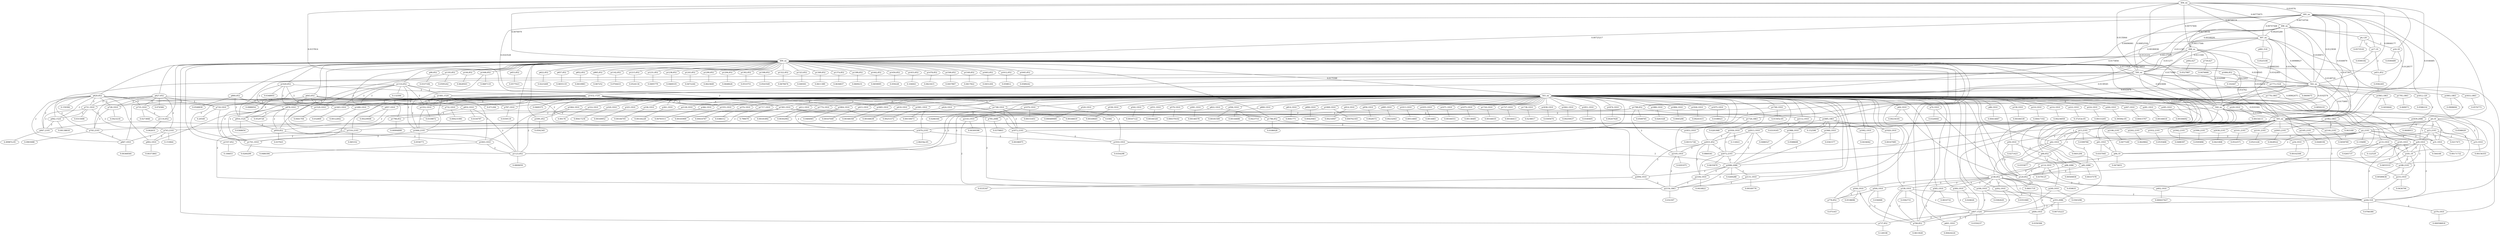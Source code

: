 graph {
	"p0,19" -- "c0"
	"c0" [ label="0.0598029"];
	"p0,19"[ pos="1.60395,9.97361!"];
	"p0,19" -- "p2,2193" [label="2"]
	"p0,19" -- "p13,2193" [label="2"]
	"p0,19" -- "p23,2193" [label="2"]
	"p0,19" -- "p29,1910" [label="2"]
	"p0,19" -- "p31,1910" [label="2"]
	"p0,19" -- "p33,1910" [label="2"]
	"p0,19" -- "p42,1910" [label="2"]
	"p2,2193" -- "c1"
	"c1" [ label="0.135699"];
	"p2,2193"[ pos="1.14058,9.76792!"];
	"p2,2193" -- "p29,1910" [label="2"]
	"p2,2193" -- "p31,1910" [label="2"]
	"p2,2193" -- "p33,1910" [label="2"]
	"p2,2193" -- "p34,1910" [label="2"]
	"p2,2193" -- "p42,1910" [label="2"]
	"p2,2193" -- "p61,1910" [label="2"]
	"p2,2193" -- "p94,19" [label="2"]
	"p4,120" -- "c2"
	"c2" [ label="0.0573518"];
	"p4,120"[ pos="5.42854,9.94523!"];
	"p4,120" -- "p16,18" [label="2"]
	"p4,120" -- "p17,19" [label="2"]
	"p13,2193" -- "c7"
	"c7" [ label="0.0399766"];
	"p13,2193"[ pos="1.72754,9.78716!"];
	"p13,2193" -- "p31,1910" [label="2"]
	"p13,2193" -- "p42,1910" [label="2"]
	"p13,2193" -- "p59,1910" [label="2"]
	"p13,2193" -- "p66,852" [label="2"]
	"p13,2193" -- "p82,2086" [label="2"]
	"p16,18" -- "c8"
	"c8" [ label="0.0590489"];
	"p16,18"[ pos="6.19376,9.03952!"];
	"p16,18" -- "p451,852" [label="2"]
	"p17,19" -- "c9"
	"c9" [ label="0.0590182"];
	"p17,19"[ pos="4.6485,9.0515!"];
	"p17,19" -- "p451,852" [label="2"]
	"p23,2193" -- "c11"
	"c11" [ label="0.0217471"];
	"p23,2193"[ pos="1.52631,9.88405!"];
	"p23,2193" -- "p29,1910" [label="2"]
	"p23,2193" -- "p31,1910" [label="2"]
	"p23,2193" -- "p33,1910" [label="2"]
	"p23,2193" -- "p42,1910" [label="2"]
	"p29,1910" -- "c12"
	"c12" [ label="0.564166"];
	"p29,1910"[ pos="0.718179,9.2462!"];
	"p29,1910" -- "p94,19" [label="2"]
	"p29,1910" -- "p120,852" [label="2"]
	"p29,1910" -- "p146,852" [label="2"]
	"p29,1910" -- "p181,19" [label="2"]
	"p29,1910" -- "p188,2193" [label="2"]
	"p29,1910" -- "p244,518" [label="2"]
	"p31,1910" -- "c13"
	"c13" [ label="0.00171732"];
	"p31,1910"[ pos="1.56742,9.83597!"];
	"p33,1910" -- "c14"
	"c14" [ label="0.00156355"];
	"p33,1910"[ pos="1.45781,9.81335!"];
	"p34,1910" -- "c15"
	"c15" [ label="0.00102506"];
	"p34,1910"[ pos="1.34381,9.79186!"];
	"p42,1910" -- "c16"
	"c16" [ label="0.0401294"];
	"p42,1910"[ pos="1.51097,9.67534!"];
	"p42,1910" -- "p120,852" [label="2"]
	"p42,1910" -- "p146,852" [label="2"]
	"p59,1910" -- "c17"
	"c17" [ label="0.0271423"];
	"p59,1910"[ pos="1.61513,9.59276!"];
	"p59,1910" -- "p66,852" [label="2"]
	"p59,1910" -- "p120,852" [label="2"]
	"p61,1910" -- "c18"
	"c18" [ label="0.0357045"];
	"p61,1910"[ pos="0.909263,9.56397!"];
	"p61,1910" -- "p94,19" [label="2"]
	"p64,1910" -- "c19"
	"c19" [ label="0.00234181"];
	"p64,1910"[ pos="1.53563,9.60973!"];
	"p64,1910" -- "p120,852" [label="2"]
	"p66,852" -- "c20"
	"c20" [ label="0.0355877"];
	"p66,852"[ pos="1.97313,9.61707!"];
	"p66,852" -- "p82,2086" [label="2"]
	"p66,852" -- "p98,2086" [label="2"]
	"p70,1910" -- "c26"
	"c26" [ label="0.0320044"];
	"p70,1910"[ pos="1.30435,9.60831!"];
	"p70,1910" -- "p120,852" [label="2"]
	"p82,2086" -- "c28"
	"c28" [ label="0.00337578"];
	"p82,2086"[ pos="1.74827,9.5362!"];
	"p82,2086" -- "p120,852" [label="2"]
	"p86,1910" -- "c29"
	"c29" [ label="0.00414667"];
	"p86,1910"[ pos="1.11802,9.55882!"];
	"p90,852" -- "c30"
	"c30" [ label="0.0337184"];
	"p90,852"[ pos="2.14779,9.54977!"];
	"p94,19" -- "c36"
	"c36" [ label="0.0474651"];
	"p94,19"[ pos="0.747313,9.48486!"];
	"p94,19" -- "p114,1910" [label="2"]
	"p98,2086" -- "c37"
	"c37" [ label="0.00500836"];
	"p98,2086"[ pos="1.94556,9.54751!"];
	"p98,2086" -- "p120,852" [label="2"]
	"p114,1910" -- "c38"
	"c38" [ label="0.0378125"];
	"p114,1910"[ pos="0.654161,8.98651!"];
	"p114,1910" -- "p120,852" [label="2"]
	"p114,1910" -- "p146,852" [label="2"]
	"p114,1910" -- "p244,518" [label="2"]
	"p120,852" -- "c39"
	"c39" [ label="0.059835"];
	"p120,852"[ pos="2.47085,9.45135!"];
	"p120,852" -- "p184,1910" [label="2"]
	"p133,1910" -- "c44"
	"c44" [ label="0.0265737"];
	"p133,1910"[ pos="0.492725,9.39004!"];
	"p133,1910" -- "p181,19" [label="2"]
	"p133,1910" -- "p188,2193" [label="2"]
	"p144,852" -- "c45"
	"c45" [ label="0.0628503"];
	"p144,852"[ pos="3.67786,8.81247!"];
	"p145,1910" -- "c50"
	"c50" [ label="0.122529"];
	"p145,1910"[ pos="0.272328,9.23506!"];
	"p145,1910" -- "p181,19" [label="2"]
	"p145,1910" -- "p188,2193" [label="2"]
	"p145,1910" -- "p244,518" [label="2"]
	"p146,852" -- "c51"
	"c51" [ label="0.0601719"];
	"p146,852"[ pos="1.29675,7.91498!"];
	"p146,852" -- "p184,1910" [label="2"]
	"p146,852" -- "p202,1910" [label="2"]
	"p146,852" -- "p249,1910" [label="2"]
	"p146,852" -- "p309,1910" [label="2"]
	"p146,852" -- "p338,1910" [label="2"]
	"p146,852" -- "p355,2086" [label="2"]
	"p146,852" -- "p400,1910" [label="2"]
	"p146,852" -- "p402,1910" [label="2"]
	"p146,852" -- "p504,1910" [label="2"]
	"p146,852" -- "p544,1910" [label="2"]
	"p146,852" -- "p585,1910" [label="2"]
	"p158,1910" -- "c56"
	"c56" [ label="0.00184539"];
	"p158,1910"[ pos="1.11005,9.35829!"];
	"p181,19" -- "c57"
	"c57" [ label="0.0655533"];
	"p181,19"[ pos="0.577281,9.30242!"];
	"p181,19" -- "p188,2193" [label="2"]
	"p181,19" -- "p233,1910" [label="2"]
	"p184,1910" -- "c58"
	"c58" [ label="0.0382629"];
	"p184,1910"[ pos="0.649983,8.78874!"];
	"p184,1910" -- "p244,518" [label="2"]
	"p184,1910" -- "p407,1524" [label="2"]
	"p188,2193" -- "c59"
	"c59" [ label="0.00589636"];
	"p188,2193"[ pos="0.53222,9.24836!"];
	"p188,2193" -- "p233,1910" [label="2"]
	"p202,1910" -- "c60"
	"c60" [ label="0.0351069"];
	"p202,1910"[ pos="0.696671,8.64734!"];
	"p202,1910" -- "p407,1524" [label="2"]
	"p210,1910" -- "c61"
	"c61" [ label="0.00417102"];
	"p210,1910"[ pos="1.07212,9.13037!"];
	"p214,1910" -- "c62"
	"c62" [ label="0.00234059"];
	"p214,1910"[ pos="0.877974,9.1233!"];
	"p222,1910" -- "c63"
	"c63" [ label="9.37253e-05"];
	"p222,1910"[ pos="0.456449,9.07482!"];
	"p224,1910" -- "c64"
	"c64" [ label="0.00153205"];
	"p224,1910"[ pos="0.653549,9.08371!"];
	"p229,1910" -- "c65"
	"c65" [ label="0.00154111"];
	"p229,1910"[ pos="0.235664,9.04034!"];
	"p229,1910" -- "p244,518" [label="2"]
	"p233,1910" -- "c66"
	"c66" [ label="0.0436794"];
	"p233,1910"[ pos="0.222721,8.92245!"];
	"p233,1910" -- "p244,518" [label="2"]
	"p244,518" -- "c72"
	"c72" [ label="0.0766384"];
	"p244,518"[ pos="0.0453388,8.64159!"];
	"p244,518" -- "p379,1910" [label="2"]
	"p244,518" -- "p407,1524" [label="2"]
	"p249,1910" -- "c73"
	"c73" [ label="0.0363296"];
	"p249,1910"[ pos="0.730289,8.49086!"];
	"p249,1910" -- "p407,1524" [label="2"]
	"p264,1910" -- "c74"
	"c74" [ label="6.39594e-05"];
	"p264,1910"[ pos="0.840622,8.89575!"];
	"p267,1910" -- "c75"
	"c75" [ label="0.00415767"];
	"p267,1910"[ pos="0.645132,8.88251!"];
	"p281,1910" -- "c76"
	"c76" [ label="0.00146618"];
	"p281,1910"[ pos="0.424492,8.84307!"];
	"p285,1910" -- "c77"
	"c77" [ label="0.00184692"];
	"p285,1910"[ pos="0.227195,8.83176!"];
	"p309,1910" -- "c78"
	"c78" [ label="0.024626"];
	"p309,1910"[ pos="0.733792,8.30277!"];
	"p309,1910" -- "p407,1524" [label="2"]
	"p314,1910" -- "c79"
	"c79" [ label="0.00176"];
	"p314,1910"[ pos="1.0225,8.71364!"];
	"p320,1910" -- "c80"
	"c80" [ label="0.00417234"];
	"p320,1910"[ pos="0.825445,8.68343!"];
	"p325,1910" -- "c81"
	"c81" [ label="0.00169952"];
	"p325,1910"[ pos="0.429917,8.65636!"];
	"p336,1910" -- "c82"
	"c82" [ label="0.00166705"];
	"p336,1910"[ pos="0.197301,8.60294!"];
	"p338,1910" -- "c83"
	"c83" [ label="0.0362731"];
	"p338,1910"[ pos="0.784857,8.16545!"];
	"p338,1910" -- "p355,2086" [label="2"]
	"p338,1910" -- "p407,1524" [label="2"]
	"p338,1910" -- "p706,852" [label="2"]
	"p338,1910" -- "p737,852" [label="2"]
	"p355,2086" -- "c84"
	"c84" [ label="0.00735223"];
	"p355,2086"[ pos="1.21368,8.51912!"];
	"p355,2086" -- "p400,1910" [label="2"]
	"p361,1910" -- "c85"
	"c85" [ label="0.00144228"];
	"p361,1910"[ pos="1.01389,8.49547!"];
	"p366,1910" -- "c86"
	"c86" [ label="0.00765511"];
	"p366,1910"[ pos="0.59981,8.4584!"];
	"p374,1910" -- "c87"
	"c87" [ label="0.00416767"];
	"p374,1910"[ pos="0.387063,8.42336!"];
	"p379,1910" -- "c88"
	"c88" [ label="0.000596818"];
	"p379,1910"[ pos="0.18634,8.40837!"];
	"p400,1910" -- "c89"
	"c89" [ label="0.0350306"];
	"p400,1910"[ pos="0.860764,8.05111!"];
	"p400,1910" -- "p706,852" [label="2"]
	"p402,1910" -- "c90"
	"c90" [ label="0.000437427"];
	"p402,1910"[ pos="1.2104,8.31286!"];
	"p407,1524" -- "c91"
	"c91" [ label="0.0350237"];
	"p407,1524"[ pos="0.131593,7.97262!"];
	"p407,1524" -- "p601,1910" [label="2"]
	"p407,1524" -- "p706,852" [label="2"]
	"p407,1524" -- "p737,852" [label="2"]
	"p412,1910" -- "c92"
	"c92" [ label="0.00181892"];
	"p412,1910"[ pos="0.988922,8.27425!"];
	"p415,1910" -- "c93"
	"c93" [ label="0.00167049"];
	"p415,1910"[ pos="0.776236,8.2538!"];
	"p418,1910" -- "c94"
	"c94" [ label="0.00166639"];
	"p418,1910"[ pos="0.580934,8.24095!"];
	"p424,1910" -- "c95"
	"c95" [ label="0.00150673"];
	"p424,1910"[ pos="0.378157,8.22285!"];
	"p451,852" -- "c96"
	"c96" [ label="0.0582265"];
	"p451,852"[ pos="6.6493,8.14359!"];
	"p453,852" -- "c101"
	"c101" [ label="0.0577023"];
	"p453,852"[ pos="9.67552,6.40073!"];
	"p492,627" -- "c106"
	"c106" [ label="0.0527887"];
	"p492,627"[ pos="2.39819,8.12168!"];
	"p504,1910" -- "c111"
	"c111" [ label="0.036068"];
	"p504,1910"[ pos="0.900966,7.90303!"];
	"p504,1910" -- "p706,852" [label="2"]
	"p504,1910" -- "p776,852" [label="2"]
	"p520,1910" -- "c112"
	"c112" [ label="0.000489085"];
	"p520,1910"[ pos="0.977876,8.07773!"];
	"p538,1910" -- "c113"
	"c113" [ label="0.00169645"];
	"p538,1910"[ pos="0.753872,8.04047!"];
	"p542,1910" -- "c114"
	"c114" [ label="0.00167122"];
	"p542,1910"[ pos="0.556023,8.02859!"];
	"p544,1910" -- "c115"
	"c115" [ label="0.0538696"];
	"p544,1910"[ pos="1.05464,7.86996!"];
	"p544,1910" -- "p706,852" [label="2"]
	"p544,1910" -- "p776,852" [label="2"]
	"p551,1910" -- "c117"
	"c117" [ label="0.00166326"];
	"p551,1910"[ pos="0.339794,7.99208!"];
	"p579,1910" -- "c118"
	"c118" [ label="0.000379102"];
	"p579,1910"[ pos="0.94447,7.85162!"];
	"p581,1910" -- "c119"
	"c119" [ label="0.00146578"];
	"p581,1910"[ pos="0.748335,7.84245!"];
	"p585,1910" -- "c120"
	"c120" [ label="0.0610732"];
	"p585,1910"[ pos="1.15622,7.78195!"];
	"p585,1910" -- "p706,852" [label="2"]
	"p594,1910" -- "c121"
	"c121" [ label="0.00181509"];
	"p594,1910"[ pos="0.52202,7.80543!"];
	"p601,1910" -- "c122"
	"c122" [ label="0.00424224"];
	"p601,1910"[ pos="0.332943,7.79129!"];
	"p620,852" -- "c125"
	"c125" [ label="0.159394"];
	"p620,852"[ pos="6.07382,7.16645!"];
	"p620,852" -- "p718,1910" [label="2"]
	"p620,852" -- "p728,1910" [label="2"]
	"p620,852" -- "p731,1910" [label="2"]
	"p620,852" -- "p735,1910" [label="2"]
	"p620,852" -- "p745,2193" [label="2"]
	"p620,852" -- "p785,2086" [label="2"]
	"p620,852" -- "p847,1910" [label="2"]
	"p620,852" -- "p902,1910" [label="2"]
	"p620,852" -- "p942,1524" [label="2"]
	"p620,852" -- "p947,2193" [label="2"]
	"p622,852" -- "c130"
	"c130" [ label="0.0223269"];
	"p622,852"[ pos="6.08879,7.7283!"];
	"p627,852" -- "c133"
	"c133" [ label="0.074584"];
	"p627,852"[ pos="6.94964,7.70838!"];
	"p627,852" -- "p718,1910" [label="2"]
	"p627,852" -- "p728,1910" [label="2"]
	"p627,852" -- "p731,1910" [label="2"]
	"p627,852" -- "p732,1910" [label="2"]
	"p627,852" -- "p735,1910" [label="2"]
	"p627,852" -- "p743,2193" [label="2"]
	"p627,852" -- "p745,2193" [label="2"]
	"p643,852" -- "c138"
	"c138" [ label="0.0988954"];
	"p643,852"[ pos="7.45185,7.34636!"];
	"p643,852" -- "p718,1910" [label="2"]
	"p643,852" -- "p787,1910" [label="2"]
	"p643,852" -- "p832,1910" [label="2"]
	"p643,852" -- "p878,1910" [label="2"]
	"p643,852" -- "p916,1524" [label="2"]
	"p643,852" -- "p957,1910" [label="2"]
	"p643,852" -- "p1003,1910" [label="2"]
	"p657,852" -- "c143"
	"c143" [ label="0.0655119"];
	"p657,852"[ pos="4.78811,6.49333!"];
	"p706,852" -- "c148"
	"c148" [ label="0.0613028"];
	"p706,852"[ pos="0.776685,7.60098!"];
	"p718,1910" -- "c153"
	"c153" [ label="0.20549"];
	"p718,1910"[ pos="6.81163,7.16286!"];
	"p718,1910" -- "p1123,852" [label="2"]
	"p728,1910" -- "c154"
	"c154" [ label="0.0423218"];
	"p728,1910"[ pos="6.31075,7.58767!"];
	"p728,1910" -- "p745,2193" [label="2"]
	"p731,1910" -- "c156"
	"c156" [ label="0.0315008"];
	"p731,1910"[ pos="6.50893,7.2355!"];
	"p731,1910" -- "p743,2193" [label="2"]
	"p731,1910" -- "p942,1524" [label="2"]
	"p731,1910" -- "p947,2193" [label="2"]
	"p732,1910" -- "c157"
	"c157" [ label="0.000231981"];
	"p732,1910"[ pos="6.98681,7.6115!"];
	"p735,1910" -- "c158"
	"c158" [ label="0.0273846"];
	"p735,1910"[ pos="6.60909,7.14954!"];
	"p735,1910" -- "p1116,852" [label="2"]
	"p737,852" -- "c159"
	"c159" [ label="0.128338"];
	"p737,852"[ pos="0.359156,6.7284!"];
	"p739,627" -- "c165"
	"c165" [ label="0.0476666"];
	"p739,627"[ pos="2.12629,7.29469!"];
	"p743,2193" -- "c171"
	"c171" [ label="0.153844"];
	"p743,2193"[ pos="6.52366,7.44634!"];
	"p743,2193" -- "p847,1910" [label="2"]
	"p743,2193" -- "p902,1910" [label="2"]
	"p745,2193" -- "c173"
	"c173" [ label="0.0903088"];
	"p745,2193"[ pos="6.39816,7.50509!"];
	"p745,2193" -- "p847,1910" [label="2"]
	"p776,852" -- "c174"
	"c174" [ label="0.075163"];
	"p776,852"[ pos="0.785877,6.94957!"];
	"p785,2086" -- "c179"
	"c179" [ label="0.0379803"];
	"p785,2086"[ pos="6.16104,7.4928!"];
	"p787,1910" -- "c182"
	"c182" [ label="0.0359118"];
	"p787,1910"[ pos="7.34244,7.4802!"];
	"p800,1910" -- "c183"
	"c183" [ label="0.00144686"];
	"p800,1910"[ pos="7.16047,7.43418!"];
	"p814,1910" -- "c184"
	"c184" [ label="0.0041771"];
	"p814,1910"[ pos="6.74434,7.38253!"];
	"p822,1910" -- "c185"
	"c185" [ label="0.0423714"];
	"p822,1910"[ pos="6.8369,7.0041!"];
	"p822,1910" -- "p1123,852" [label="2"]
	"p832,1910" -- "c186"
	"c186" [ label="0.0334797"];
	"p832,1910"[ pos="7.0331,7.00867!"];
	"p832,1910" -- "p916,1524" [label="2"]
	"p832,1910" -- "p1123,852" [label="2"]
	"p847,1910" -- "c187"
	"c187" [ label="0.00368564"];
	"p847,1910"[ pos="6.19511,7.27602!"];
	"p852,852" -- "c188"
	"c188" [ label="0.0610983"];
	"p852,852"[ pos="9.15936,7.25498!"];
	"p860,852" -- "c193"
	"c193" [ label="0.0548839"];
	"p860,852"[ pos="7.89865,7.24941!"];
	"p860,852" -- "p878,1910" [label="2"]
	"p860,852" -- "p916,1524" [label="2"]
	"p878,1910" -- "c198"
	"c198" [ label="0.0529726"];
	"p878,1910"[ pos="7.20276,6.9904!"];
	"p878,1910" -- "p916,1524" [label="2"]
	"p878,1910" -- "p959,852" [label="2"]
	"p878,1910" -- "p1123,852" [label="2"]
	"p890,1910" -- "c199"
	"c199" [ label="0.00429461"];
	"p890,1910"[ pos="7.14353,7.21102!"];
	"p902,1910" -- "c200"
	"c200" [ label="0.00373841"];
	"p902,1910"[ pos="6.30116,7.20871!"];
	"p914,1910" -- "c201"
	"c201" [ label="0.00216947"];
	"p914,1910"[ pos="6.92974,7.18577!"];
	"p916,1524" -- "c202"
	"c202" [ label="0.0368654"];
	"p916,1524"[ pos="7.41898,7.16117!"];
	"p916,1524" -- "p959,852" [label="2"]
	"p942,1524" -- "c203"
	"c203" [ label="0.00138818"];
	"p942,1524"[ pos="6.14908,7.05128!"];
	"p942,1524" -- "p947,2193" [label="2"]
	"p947,2193" -- "c204"
	"c204" [ label="4.49987e-05"];
	"p947,2193"[ pos="6.14031,7.03619!"];
	"p956,1910" -- "c205"
	"c205" [ label="0.0028572"];
	"p956,1910"[ pos="6.94776,6.98265!"];
	"p957,1910" -- "c206"
	"c206" [ label="0.00229008"];
	"p957,1910"[ pos="7.30217,7.00679!"];
	"p957,1910" -- "p959,852" [label="2"]
	"p959,852" -- "c207"
	"c207" [ label="0.037925"];
	"p959,852"[ pos="7.42967,6.97775!"];
	"p959,852" -- "p1003,1910" [label="2"]
	"p965,852" -- "c212"
	"c212" [ label="0.067252"];
	"p965,852"[ pos="1.04788,6.96355!"];
	"p981,518" -- "c217"
	"c217" [ label="0.0525106"];
	"p981,518"[ pos="8.50344,6.95663!"];
	"p985,1910" -- "c222"
	"c222" [ label="0.00232043"];
	"p985,1910"[ pos="6.50987,6.95324!"];
	"p1003,1910" -- "c223"
	"c223" [ label="0.0480394"];
	"p1003,1910"[ pos="7.18266,6.78789!"];
	"p1003,1910" -- "p1123,852" [label="2"]
	"p1013,1910" -- "c224"
	"c224" [ label="0.00514845"];
	"p1013,1910"[ pos="6.2733,6.91742!"];
	"p1055,1910" -- "c225"
	"c225" [ label="0.0014683"];
	"p1055,1910"[ pos="7.30794,6.81818!"];
	"p1064,1910" -- "c226"
	"c226" [ label="0.0382"];
	"p1064,1910"[ pos="7.29997,6.71515!"];
	"p1064,1910" -- "p1091,852" [label="2"]
	"p1064,1910" -- "p1123,852" [label="2"]
	"p1069,1910" -- "c227"
	"c227" [ label="0.000762183"];
	"p1069,1910"[ pos="6.46804,6.72511!"];
	"p1069,1910" -- "p1123,852" [label="2"]
	"p1070,1910" -- "c228"
	"c228" [ label="0.00151651"];
	"p1070,1910"[ pos="6.66668,6.73328!"];
	"p1070,1910" -- "p1123,852" [label="2"]
	"p1071,1910" -- "c229"
	"c229" [ label="0.00166551"];
	"p1071,1910"[ pos="6.86154,6.73642!"];
	"p1075,1910" -- "c230"
	"c230" [ label="0.00138485"];
	"p1075,1910"[ pos="6.24773,6.6814!"];
	"p1091,852" -- "c233"
	"c233" [ label="0.0592345"];
	"p1091,852"[ pos="7.46499,6.41249!"];
	"p1116,852" -- "c238"
	"c238" [ label="0.062631"];
	"p1116,852"[ pos="5.82321,6.54494!"];
	"p1123,852" -- "c243"
	"c243" [ label="0.0809059"];
	"p1123,852"[ pos="6.89751,6.55061!"];
	"p1142,852" -- "c246"
	"c246" [ label="0.0704433"];
	"p1142,852"[ pos="3.3641,6.5355!"];
	"p1193,852" -- "c251"
	"c251" [ label="0.0595242"];
	"p1193,852"[ pos="1.79259,5.74356!"];
	"p1193,852" -- "p1516,2193" [label="2"]
	"p1215,852" -- "c256"
	"c256" [ label="0.0524134"];
	"p1215,852"[ pos="1.04942,6.35418!"];
	"p1231,852" -- "c261"
	"c261" [ label="0.0495779"];
	"p1231,852"[ pos="8.5119,6.22229!"];
	"p1238,852" -- "c266"
	"c266" [ label="0.0469335"];
	"p1238,852"[ pos="9.48466,6.22471!"];
	"p1243,852" -- "c273"
	"c273" [ label="0.0472244"];
	"p1243,852"[ pos="7.58427,6.20788!"];
	"p1290,852" -- "c276"
	"c276" [ label="0.0623649"];
	"p1290,852"[ pos="6.06813,5.67822!"];
	"p1294,852" -- "c281"
	"c281" [ label="0.0648626"];
	"p1294,852"[ pos="0.885359,5.84546!"];
	"p1302,852" -- "c288"
	"c288" [ label="0.0533751"];
	"p1302,852"[ pos="7.18713,5.81619!"];
	"p1308,852" -- "c291"
	"c291" [ label="0.0543549"];
	"p1308,852"[ pos="1.31354,5.49573!"];
	"p1314,852" -- "c296"
	"c296" [ label="0.132584"];
	"p1314,852"[ pos="0.497075,5.21346!"];
	"p1314,852" -- "p1463,1910" [label="2"]
	"p1314,852" -- "p1480,1910" [label="2"]
	"p1314,852" -- "p1481,1524" [label="2"]
	"p1314,852" -- "p1529,1910" [label="2"]
	"p1314,852" -- "p1552,1910" [label="2"]
	"p1314,852" -- "p1583,1910" [label="2"]
	"p1314,852" -- "p1666,2193" [label="2"]
	"p1314,852" -- "p1701,1910" [label="2"]
	"p1322,852" -- "c303"
	"c303" [ label="0.0678474"];
	"p1322,852"[ pos="6.87854,5.71103!"];
	"p1323,852" -- "c308"
	"c308" [ label="0.049301"];
	"p1323,852"[ pos="7.47651,5.25626!"];
	"p1369,852" -- "c311"
	"c311" [ label="0.0611389"];
	"p1369,852"[ pos="5.43815,5.24513!"];
	"p1374,852" -- "c318"
	"c318" [ label="0.0636837"];
	"p1374,852"[ pos="7.17066,5.24455!"];
	"p1399,852" -- "c321"
	"c321" [ label="0.0609231"];
	"p1399,852"[ pos="5.19624,4.93225!"];
	"p1420,852" -- "c326"
	"c326" [ label="0.0348955"];
	"p1420,852"[ pos="0.296062,5.10377!"];
	"p1420,852" -- "p1432,1524" [label="2"]
	"p1420,852" -- "p1463,1910" [label="2"]
	"p1420,852" -- "p1480,1910" [label="2"]
	"p1420,852" -- "p1529,1910" [label="2"]
	"p1432,1524" -- "c331"
	"c331" [ label="0.0469375"];
	"p1432,1524"[ pos="0.29157,4.40452!"];
	"p1432,1524" -- "p1463,1910" [label="2"]
	"p1432,1524" -- "p1529,1910" [label="2"]
	"p1432,1524" -- "p1552,1910" [label="2"]
	"p1432,1524" -- "p1555,1910" [label="2"]
	"p1432,1524" -- "p1666,2193" [label="2"]
	"p1432,1524" -- "p1701,1910" [label="2"]
	"p1432,1524" -- "p1717,1910" [label="2"]
	"p1432,1524" -- "p1748,1910" [label="2"]
	"p1432,1524" -- "p1774,1910" [label="2"]
	"p1432,1524" -- "p1804,1910" [label="2"]
	"p1432,1524" -- "p1805,1910" [label="2"]
	"p1432,1524" -- "p1872,2193" [label="2"]
	"p1432,1524" -- "p1879,2193" [label="2"]
	"p1432,1524" -- "p1901,1910" [label="2"]
	"p1432,1524" -- "p1910,1910" [label="2"]
	"p1442,852" -- "c332"
	"c332" [ label="0.0659095"];
	"p1442,852"[ pos="5.66733,5.01987!"];
	"p1446,852" -- "c337"
	"c337" [ label="0.0687119"];
	"p1446,852"[ pos="3.10884,5.00006!"];
	"p1446,852" -- "p1516,2193" [label="2"]
	"p1450,852" -- "c342"
	"c342" [ label="0.059228"];
	"p1450,852"[ pos="6.07883,4.86374!"];
	"p1453,852" -- "c347"
	"c347" [ label="0.104043"];
	"p1453,852"[ pos="4.35274,4.81554!"];
	"p1463,1910" -- "c352"
	"c352" [ label="0.032809"];
	"p1463,1910"[ pos="0.25101,4.93552!"];
	"p1478,852" -- "c353"
	"c353" [ label="0.0623415"];
	"p1478,852"[ pos="5.61764,4.82921!"];
	"p1480,1910" -- "c358"
	"c358" [ label="0.00122842"];
	"p1480,1910"[ pos="0.348319,4.94092!"];
	"p1481,1524" -- "c359"
	"c359" [ label="0.071294"];
	"p1481,1524"[ pos="0.98559,4.78379!"];
	"p1481,1524" -- "p1552,1910" [label="2"]
	"p1481,1524" -- "p1583,1910" [label="2"]
	"p1481,1524" -- "p1666,2193" [label="2"]
	"p1481,1524" -- "p1701,1910" [label="2"]
	"p1500,852" -- "c360"
	"c360" [ label="0.0457807"];
	"p1500,852"[ pos="2.16239,4.80498!"];
	"p1516,2193" -- "c365"
	"c365" [ label="0.065332"];
	"p1516,2193"[ pos="1.85744,4.82328!"];
	"p1516,2193" -- "p1557,852" [label="2"]
	"p1529,1910" -- "c366"
	"c366" [ label="0.0441704"];
	"p1529,1910"[ pos="0.341359,4.83839!"];
	"p1549,852" -- "c369"
	"c369" [ label="0.0617822"];
	"p1549,852"[ pos="6.89601,4.7495!"];
	"p1552,1910" -- "c372"
	"c372" [ label="0.0339872"];
	"p1552,1910"[ pos="0.37949,4.68539!"];
	"p1552,1910" -- "p1666,2193" [label="2"]
	"p1555,1910" -- "c373"
	"c373" [ label="0.00165909"];
	"p1555,1910"[ pos="0.339794,4.74547!"];
	"p1557,852" -- "c374"
	"c374" [ label="0.106653"];
	"p1557,852"[ pos="2.0314,4.68296!"];
	"p1583,1910" -- "c379"
	"c379" [ label="0.798479"];
	"p1583,1910"[ pos="1.05263,4.22047!"];
	"p1583,1910" -- "p1666,2193" [label="2"]
	"p1583,1910" -- "p1726,1863" [label="2"]
	"p1583,1910" -- "p1786,852" [label="2"]
	"p1583,1910" -- "p1798,852" [label="2"]
	"p1583,1910" -- "p1885,1863" [label="2"]
	"p1603,852" -- "c382"
	"c382" [ label="0.0451204"];
	"p1603,852"[ pos="7.43197,4.65728!"];
	"p1612,852" -- "c385"
	"c385" [ label="0.059812"];
	"p1612,852"[ pos="5.27597,4.64507!"];
	"p1645,852" -- "c390"
	"c390" [ label="0.0589242"];
	"p1645,852"[ pos="9.29546,4.63668!"];
	"p1666,2193" -- "c395"
	"c395" [ label="0.0556771"];
	"p1666,2193"[ pos="0.414998,4.53557!"];
	"p1666,2193" -- "p1701,1910" [label="2"]
	"p1684,852" -- "c396"
	"c396" [ label="0.102447"];
	"p1684,852"[ pos="9.17159,4.37815!"];
	"p1684,852" -- "p1773,1524" [label="2"]
	"p1701,1910" -- "c401"
	"c401" [ label="0.0260299"];
	"p1701,1910"[ pos="0.475664,4.40634!"];
	"p1717,1910" -- "c402"
	"c402" [ label="0.0388312"];
	"p1717,1910"[ pos="0.544641,4.28884!"];
	"p1720,1910" -- "c403"
	"c403" [ label="0.00166035"];
	"p1720,1910"[ pos="0.712464,4.37217!"];
	"p1726,1863" -- "c404"
	"c404" [ label="0.0281968"];
	"p1726,1863"[ pos="1.22032,4.3552!"];
	"p1727,1910" -- "c405"
	"c405" [ label="0.00166413"];
	"p1727,1910"[ pos="0.493247,4.32692!"];
	"p1738,1910" -- "c406"
	"c406" [ label="0.0238017"];
	"p1738,1910"[ pos="0.692734,4.25068!"];
	"p1748,1910" -- "c407"
	"c407" [ label="0.0266344"];
	"p1748,1910"[ pos="0.731178,4.0884!"];
	"p1748,1910" -- "p1786,852" [label="2"]
	"p1748,1910" -- "p1872,2193" [label="2"]
	"p1748,1910" -- "p1879,2193" [label="2"]
	"p1760,1910" -- "c408"
	"c408" [ label="4.01565e-05"];
	"p1760,1910"[ pos="0.904281,4.17986!"];
	"p1760,1910" -- "p1786,852" [label="2"]
	"p1773,1524" -- "c409"
	"c409" [ label="0.0609075"];
	"p1773,1524"[ pos="8.92863,4.05727!"];
	"p1773,1524" -- "p1812,120" [label="2"]
	"p1774,1910" -- "c410"
	"c410" [ label="0.00302902"];
	"p1774,1910"[ pos="0.494934,4.12026!"];
	"p1778,1863" -- "c411"
	"c411" [ label="0.0850219"];
	"p1778,1863"[ pos="3.14025,3.78911!"];
	"p1778,1863" -- "p1788,852" [label="2"]
	"p1786,852" -- "c414"
	"c414" [ label="0.0186028"];
	"p1786,852"[ pos="0.933712,4.05773!"];
	"p1786,852" -- "p1853,1910" [label="2"]
	"p1788,852" -- "c420"
	"c420" [ label="0.0508765"];
	"p1788,852"[ pos="2.1719,3.51923!"];
	"p1788,852" -- "p2105,1910" [label="2"]
	"p1788,852" -- "p2112,1910" [label="2"]
	"p1788,852" -- "p2143,1910" [label="2"]
	"p1788,852" -- "p2154,1863" [label="2"]
	"p1795,1863" -- "c423"
	"c423" [ label="0.069073"];
	"p1795,1863"[ pos="5.31302,3.7152!"];
	"p1798,852" -- "c425"
	"c425" [ label="0.00994899"];
	"p1798,852"[ pos="0.926201,4.02148!"];
	"p1803,1863" -- "c429"
	"c429" [ label="0.0908694"];
	"p1803,1863"[ pos="7.01071,3.84528!"];
	"p1803,1863" -- "p1839,2086" [label="2"]
	"p1804,1910" -- "c430"
	"c430" [ label="0.0484965"];
	"p1804,1910"[ pos="0.491139,3.95405!"];
	"p1804,1910" -- "p1872,2193" [label="2"]
	"p1804,1910" -- "p1879,2193" [label="2"]
	"p1805,1910" -- "c432"
	"c432" [ label="0.00348358"];
	"p1805,1910"[ pos="0.534897,4.01131!"];
	"p1812,120" -- "c433"
	"c433" [ label="0.0586216"];
	"p1812,120"[ pos="8.21347,3.97354!"];
	"p1812,120" -- "p1839,2086" [label="2"]
	"p1833,1863" -- "c438"
	"c438" [ label="0.0576773"];
	"p1833,1863"[ pos="6.48667,3.70014!"];
	"p1838,1910" -- "c439"
	"c439" [ label="0.0305674"];
	"p1838,1910"[ pos="0.701503,3.91515!"];
	"p1839,2086" -- "c441"
	"c441" [ label="0.0608915"];
	"p1839,2086"[ pos="7.56695,3.81302!"];
	"p1842,1910" -- "c442"
	"c442" [ label="0.00259437"];
	"p1842,1910"[ pos="1.16343,3.9221!"];
	"p1851,1910" -- "c443"
	"c443" [ label="0.0160405"];
	"p1851,1910"[ pos="0.915363,3.71568!"];
	"p1853,1910" -- "c444"
	"c444" [ label="0.00151726"];
	"p1853,1910"[ pos="0.89097,3.87686!"];
	"p1863,1863" -- "c445"
	"c445" [ label="0.0450644"];
	"p1863,1863"[ pos="4.53067,3.27113!"];
	"p1863,1863" -- "p2185,2193" [label="2"]
	"p1872,2193" -- "c446"
	"c446" [ label="0.00186975"];
	"p1872,2193"[ pos="0.580933,3.8081!"];
	"p1872,2193" -- "p1910,1910" [label="2"]
	"p1874,1910" -- "c447"
	"c447" [ label="0.00267928"];
	"p1874,1910"[ pos="1.27346,3.80913!"];
	"p1879,2193" -- "c448"
	"c448" [ label="2.06254e-05"];
	"p1879,2193"[ pos="0.553532,3.79807!"];
	"p1879,2193" -- "p1910,1910" [label="2"]
	"p1880,1910" -- "c449"
	"c449" [ label="0.0263328"];
	"p1880,1910"[ pos="1.05527,3.65582!"];
	"p1884,1910" -- "c450"
	"c450" [ label="0.0045206"];
	"p1884,1910"[ pos="0.853312,3.76866!"];
	"p1885,1863" -- "c451"
	"c451" [ label="0.152596"];
	"p1885,1863"[ pos="1.42636,3.69309!"];
	"p1885,1863" -- "p1902,1910" [label="2"]
	"p1885,1863" -- "p1929,1910" [label="2"]
	"p1885,1863" -- "p1930,1910" [label="2"]
	"p1885,1863" -- "p1960,1910" [label="2"]
	"p1885,1863" -- "p1988,1910" [label="2"]
	"p1901,1910" -- "c453"
	"c453" [ label="0.00253372"];
	"p1901,1910"[ pos="0.687496,3.69972!"];
	"p1902,1910" -- "c454"
	"c454" [ label="0.0434042"];
	"p1902,1910"[ pos="1.24462,3.66515!"];
	"p1910,1910" -- "c455"
	"c455" [ label="0.0354298"];
	"p1910,1910"[ pos="0.807972,3.45157!"];
	"p1910,1910" -- "p2086,2086" [label="2"]
	"p1926,1910" -- "c456"
	"c456" [ label="0.00241615"];
	"p1926,1910"[ pos="1.05382,3.58274!"];
	"p1929,1910" -- "c457"
	"c457" [ label="0.00167085"];
	"p1929,1910"[ pos="1.24102,3.57717!"];
	"p1930,1910" -- "c458"
	"c458" [ label="0.114021"];
	"p1930,1910"[ pos="1.5362,3.41228!"];
	"p1930,1910" -- "p2031,852" [label="2"]
	"p1930,1910" -- "p2072,2193" [label="2"]
	"p1932,2193" -- "c459"
	"c459" [ label="0.0535406"];
	"p1932,2193"[ pos="2.71739,3.38037!"];
	"p1942,2193" -- "c460"
	"c460" [ label="0.0488397"];
	"p1942,2193"[ pos="3.12057,3.38858!"];
	"p1960,1910" -- "c461"
	"c461" [ label="0.0361577"];
	"p1960,1910"[ pos="1.17802,3.40616!"];
	"p1960,1910" -- "p2086,2086" [label="2"]
	"p1962,1863" -- "c463"
	"c463" [ label="0.063189"];
	"p1962,1863"[ pos="4.08142,3.2487!"];
	"p1962,1863" -- "p2003,2193" [label="2"]
	"p1962,1863" -- "p2144,2193" [label="2"]
	"p1975,1910" -- "c464"
	"c464" [ label="0.0188023"];
	"p1975,1910"[ pos="1.02517,3.43825!"];
	"p1988,1910" -- "c465"
	"c465" [ label="0.0588608"];
	"p1988,1910"[ pos="1.29274,3.34267!"];
	"p1988,1910" -- "p2086,2086" [label="2"]
	"p1990,2193" -- "c466"
	"c466" [ label="0.0595896"];
	"p1990,2193"[ pos="2.93378,3.01559!"];
	"p2003,2193" -- "c467"
	"c467" [ label="0.0428522"];
	"p2003,2193"[ pos="3.70608,3.13383!"];
	"p2013,1910" -- "c468"
	"c468" [ label="0.0486527"];
	"p2013,1910"[ pos="1.42289,3.2818!"];
	"p2013,1910" -- "p2031,852" [label="2"]
	"p2013,1910" -- "p2072,2193" [label="2"]
	"p2013,1910" -- "p2086,2086" [label="2"]
	"p2031,852" -- "c471"
	"c471" [ label="0.0869341"];
	"p2031,852"[ pos="1.9313,3.2714!"];
	"p2031,852" -- "p2072,2193" [label="2"]
	"p2031,852" -- "p2094,1910" [label="2"]
	"p2031,852" -- "p2104,1910" [label="2"]
	"p2031,852" -- "p2105,1910" [label="2"]
	"p2038,2193" -- "c474"
	"c474" [ label="0.0421808"];
	"p2038,2193"[ pos="2.81593,3.18347!"];
	"p2072,2193" -- "c475"
	"c475" [ label="0.0635879"];
	"p2072,2193"[ pos="1.51361,3.18181!"];
	"p2072,2193" -- "p2086,2086" [label="2"]
	"p2072,2193" -- "p2104,1910" [label="2"]
	"p2086,2086" -- "c476"
	"c476" [ label="0.0269288"];
	"p2086,2086"[ pos="1.30773,3.06181!"];
	"p2086,2086" -- "p2094,1910" [label="2"]
	"p2086,2086" -- "p2104,1910" [label="2"]
	"p2086,2086" -- "p2131,1910" [label="2"]
	"p2086,2086" -- "p2154,1863" [label="2"]
	"p2094,1910" -- "c477"
	"c477" [ label="0.0335347"];
	"p2094,1910"[ pos="1.78631,3.07559!"];
	"p2094,1910" -- "p2154,1863" [label="2"]
	"p2101,2193" -- "c478"
	"c478" [ label="0.0522571"];
	"p2101,2193"[ pos="2.50509,3.00453!"];
	"p2104,1910" -- "c479"
	"c479" [ label="0.0416822"];
	"p2104,1910"[ pos="1.6003,3.07975!"];
	"p2104,1910" -- "p2154,1863" [label="2"]
	"p2105,1910" -- "c480"
	"c480" [ label="0.0291975"];
	"p2105,1910"[ pos="1.94773,3.04772!"];
	"p2105,1910" -- "p2154,1863" [label="2"]
	"p2112,1910" -- "c481"
	"c481" [ label="0.0319165"];
	"p2112,1910"[ pos="2.07246,3.02297!"];
	"p2128,1910" -- "c483"
	"c483" [ label="0.00166619"];
	"p2128,1910"[ pos="1.80856,3.00339!"];
	"p2128,1910" -- "p2154,1863" [label="2"]
	"p2131,1910" -- "c484"
	"c484" [ label="0.00169776"];
	"p2131,1910"[ pos="1.60882,2.99522!"];
	"p2131,1910" -- "p2154,1863" [label="2"]
	"p2143,1910" -- "c486"
	"c486" [ label="0.00309396"];
	"p2143,1910"[ pos="2.02339,2.93382!"];
	"p2143,1910" -- "p2154,1863" [label="2"]
	"p2144,2193" -- "c488"
	"c488" [ label="0.0458769"];
	"p2144,2193"[ pos="3.93812,2.92649!"];
	"p2154,1863" -- "c489"
	"c489" [ label="0.032307"];
	"p2154,1863"[ pos="1.87917,2.84808!"];
	"p2185,2193" -- "c490"
	"c490" [ label="0.0448194"];
	"p2185,2193"[ pos="4.2339,2.59618!"];
	"p2191,2193" -- "c491"
	"c491" [ label="0.0521226"];
	"p2191,2193"[ pos="3.08271,1.3184!"];
	"p2198,2193" -- "c492"
	"c492" [ label="0.0477249"];
	"p2198,2193"[ pos="4.58129,1.67379!"];
	"p2202,2193" -- "c493"
	"c493" [ label="0.0629842"];
	"p2202,2193"[ pos="4.48976,0.442819!"];
	"494_on" -- "495_on" [label="0.010576"]
	"494_on" -- "496_on" [label="0.00775875"]
	"494_on" -- "497_on" [label="0.00748224"]
	"494_on" -- "498_on" [label="0.00757404"]
	"494_on" -- "499_on" [label="0.0076979"]
	"494_on" -- "500_on" [label="0.0135844"]
	"494_on" -- "502_on" [label="0.00646177"]
	"494_on" -- "503_on" [label="0.0157814"]
	"494_on" -- "504_on" [label="0.0121231"]
	"494_on" -- "505_on" [label="0.0166485"]
	"495_on" -- "496_on" [label="0.00718704"]
	"495_on" -- "497_on" [label="0.00747448"]
	"495_on" -- "498_on" [label="0.00738144"]
	"495_on" -- "499_on" [label="0.00725217"]
	"495_on" -- "500_on" [label="0.00852558"]
	"495_on" -- "502_on" [label="0.0123938"]
	"495_on" -- "503_on" [label="0.0163528"]
	"495_on" -- "504_on" [label="0.0160879"]
	"495_on" -- "505_on" [label="0.0128577"]
	"496_on" -- "497_on" [label="0.00205289"]
	"496_on" -- "498_on" [label="0.00168291"]
	"496_on" -- "499_on" [label="0.00096981"]
	"496_on" -- "500_on" [label="0.0111507"]
	"496_on" -- "502_on" [label="0.0100972"]
	"496_on" -- "503_on" [label="0.0175856"]
	"496_on" -- "504_on" [label="0.0143933"]
	"496_on" -- "505_on" [label="0.0147301"]
	"497_on" -- "498_on" [label="0.00117566"]
	"497_on" -- "499_on" [label="0.00180938"]
	"497_on" -- "500_on" [label="0.0113381"]
	"497_on" -- "502_on" [label="0.00988627"]
	"497_on" -- "503_on" [label="0.0174653"]
	"497_on" -- "504_on" [label="0.0142461"]
	"497_on" -- "505_on" [label="0.0148724"]
	"498_on" -- "499_on" [label="0.00137538"]
	"498_on" -- "500_on" [label="0.011277"]
	"498_on" -- "502_on" [label="0.00995593"]
	"498_on" -- "503_on" [label="0.0175048"]
	"498_on" -- "504_on" [label="0.0142946"]
	"498_on" -- "505_on" [label="0.0148259"]
	"499_on" -- "500_on" [label="0.0111928"]
	"499_on" -- "502_on" [label="0.0100505"]
	"499_on" -- "503_on" [label="0.0175588"]
	"499_on" -- "504_on" [label="0.0143606"]
	"499_on" -- "505_on" [label="0.014762"]
	"500_on" -- "502_on" [label="0.015043"]
	"500_on" -- "503_on" [label="0.0139545"]
	"500_on" -- "504_on" [label="0.0172283"]
	"500_on" -- "505_on" [label="0.00962475"]
	"502_on" -- "503_on" [label="0.0143979"]
	"502_on" -- "504_on" [label="0.0102574"]
	"502_on" -- "505_on" [label="0.0175895"]
	"503_on" -- "504_on" [label="0.0101037"]
	"503_on" -- "505_on" [label="0.0101041"]
	"504_on" -- "505_on" [label="0.014289"]
	"494_on" -- "p16,18"
	"495_on" -- "p0,19"
	"495_on" -- "p17,19"
	"495_on" -- "p94,19"
	"495_on" -- "p181,19"
	"496_on" -- "p4,120"
	"496_on" -- "p1812,120"
	"497_on" -- "p244,518"
	"497_on" -- "p981,518"
	"498_on" -- "p492,627"
	"498_on" -- "p739,627"
	"499_on" -- "p66,852"
	"499_on" -- "p90,852"
	"499_on" -- "p120,852"
	"499_on" -- "p144,852"
	"499_on" -- "p146,852"
	"499_on" -- "p451,852"
	"499_on" -- "p453,852"
	"499_on" -- "p620,852"
	"499_on" -- "p622,852"
	"499_on" -- "p627,852"
	"499_on" -- "p643,852"
	"499_on" -- "p657,852"
	"499_on" -- "p706,852"
	"499_on" -- "p737,852"
	"499_on" -- "p776,852"
	"499_on" -- "p852,852"
	"499_on" -- "p860,852"
	"499_on" -- "p959,852"
	"499_on" -- "p965,852"
	"499_on" -- "p1091,852"
	"499_on" -- "p1116,852"
	"499_on" -- "p1123,852"
	"499_on" -- "p1142,852"
	"499_on" -- "p1193,852"
	"499_on" -- "p1215,852"
	"499_on" -- "p1231,852"
	"499_on" -- "p1238,852"
	"499_on" -- "p1243,852"
	"499_on" -- "p1290,852"
	"499_on" -- "p1294,852"
	"499_on" -- "p1302,852"
	"499_on" -- "p1308,852"
	"499_on" -- "p1314,852"
	"499_on" -- "p1322,852"
	"499_on" -- "p1323,852"
	"499_on" -- "p1369,852"
	"499_on" -- "p1374,852"
	"499_on" -- "p1399,852"
	"499_on" -- "p1420,852"
	"499_on" -- "p1442,852"
	"499_on" -- "p1446,852"
	"499_on" -- "p1450,852"
	"499_on" -- "p1453,852"
	"499_on" -- "p1478,852"
	"499_on" -- "p1500,852"
	"499_on" -- "p1549,852"
	"499_on" -- "p1557,852"
	"499_on" -- "p1603,852"
	"499_on" -- "p1612,852"
	"499_on" -- "p1645,852"
	"499_on" -- "p1684,852"
	"499_on" -- "p1786,852"
	"499_on" -- "p1788,852"
	"499_on" -- "p1798,852"
	"499_on" -- "p2031,852"
	"500_on" -- "p407,1524"
	"500_on" -- "p916,1524"
	"500_on" -- "p942,1524"
	"500_on" -- "p1432,1524"
	"500_on" -- "p1481,1524"
	"500_on" -- "p1773,1524"
	"502_on" -- "p1726,1863"
	"502_on" -- "p1778,1863"
	"502_on" -- "p1795,1863"
	"502_on" -- "p1803,1863"
	"502_on" -- "p1833,1863"
	"502_on" -- "p1863,1863"
	"502_on" -- "p1885,1863"
	"502_on" -- "p1962,1863"
	"502_on" -- "p2154,1863"
	"503_on" -- "p29,1910"
	"503_on" -- "p31,1910"
	"503_on" -- "p33,1910"
	"503_on" -- "p34,1910"
	"503_on" -- "p42,1910"
	"503_on" -- "p59,1910"
	"503_on" -- "p61,1910"
	"503_on" -- "p64,1910"
	"503_on" -- "p70,1910"
	"503_on" -- "p86,1910"
	"503_on" -- "p114,1910"
	"503_on" -- "p133,1910"
	"503_on" -- "p145,1910"
	"503_on" -- "p158,1910"
	"503_on" -- "p184,1910"
	"503_on" -- "p202,1910"
	"503_on" -- "p210,1910"
	"503_on" -- "p214,1910"
	"503_on" -- "p222,1910"
	"503_on" -- "p224,1910"
	"503_on" -- "p229,1910"
	"503_on" -- "p233,1910"
	"503_on" -- "p249,1910"
	"503_on" -- "p264,1910"
	"503_on" -- "p267,1910"
	"503_on" -- "p281,1910"
	"503_on" -- "p285,1910"
	"503_on" -- "p309,1910"
	"503_on" -- "p314,1910"
	"503_on" -- "p320,1910"
	"503_on" -- "p325,1910"
	"503_on" -- "p336,1910"
	"503_on" -- "p338,1910"
	"503_on" -- "p361,1910"
	"503_on" -- "p366,1910"
	"503_on" -- "p374,1910"
	"503_on" -- "p379,1910"
	"503_on" -- "p400,1910"
	"503_on" -- "p402,1910"
	"503_on" -- "p412,1910"
	"503_on" -- "p415,1910"
	"503_on" -- "p418,1910"
	"503_on" -- "p424,1910"
	"503_on" -- "p504,1910"
	"503_on" -- "p520,1910"
	"503_on" -- "p538,1910"
	"503_on" -- "p542,1910"
	"503_on" -- "p544,1910"
	"503_on" -- "p551,1910"
	"503_on" -- "p579,1910"
	"503_on" -- "p581,1910"
	"503_on" -- "p585,1910"
	"503_on" -- "p594,1910"
	"503_on" -- "p601,1910"
	"503_on" -- "p718,1910"
	"503_on" -- "p728,1910"
	"503_on" -- "p731,1910"
	"503_on" -- "p732,1910"
	"503_on" -- "p735,1910"
	"503_on" -- "p787,1910"
	"503_on" -- "p800,1910"
	"503_on" -- "p814,1910"
	"503_on" -- "p822,1910"
	"503_on" -- "p832,1910"
	"503_on" -- "p847,1910"
	"503_on" -- "p878,1910"
	"503_on" -- "p890,1910"
	"503_on" -- "p902,1910"
	"503_on" -- "p914,1910"
	"503_on" -- "p956,1910"
	"503_on" -- "p957,1910"
	"503_on" -- "p985,1910"
	"503_on" -- "p1003,1910"
	"503_on" -- "p1013,1910"
	"503_on" -- "p1055,1910"
	"503_on" -- "p1064,1910"
	"503_on" -- "p1069,1910"
	"503_on" -- "p1070,1910"
	"503_on" -- "p1071,1910"
	"503_on" -- "p1075,1910"
	"503_on" -- "p1463,1910"
	"503_on" -- "p1480,1910"
	"503_on" -- "p1529,1910"
	"503_on" -- "p1552,1910"
	"503_on" -- "p1555,1910"
	"503_on" -- "p1583,1910"
	"503_on" -- "p1701,1910"
	"503_on" -- "p1717,1910"
	"503_on" -- "p1720,1910"
	"503_on" -- "p1727,1910"
	"503_on" -- "p1738,1910"
	"503_on" -- "p1748,1910"
	"503_on" -- "p1760,1910"
	"503_on" -- "p1774,1910"
	"503_on" -- "p1804,1910"
	"503_on" -- "p1805,1910"
	"503_on" -- "p1838,1910"
	"503_on" -- "p1842,1910"
	"503_on" -- "p1851,1910"
	"503_on" -- "p1853,1910"
	"503_on" -- "p1874,1910"
	"503_on" -- "p1880,1910"
	"503_on" -- "p1884,1910"
	"503_on" -- "p1901,1910"
	"503_on" -- "p1902,1910"
	"503_on" -- "p1910,1910"
	"503_on" -- "p1926,1910"
	"503_on" -- "p1929,1910"
	"503_on" -- "p1930,1910"
	"503_on" -- "p1960,1910"
	"503_on" -- "p1975,1910"
	"503_on" -- "p1988,1910"
	"503_on" -- "p2013,1910"
	"503_on" -- "p2094,1910"
	"503_on" -- "p2104,1910"
	"503_on" -- "p2105,1910"
	"503_on" -- "p2112,1910"
	"503_on" -- "p2128,1910"
	"503_on" -- "p2131,1910"
	"503_on" -- "p2143,1910"
	"504_on" -- "p82,2086"
	"504_on" -- "p98,2086"
	"504_on" -- "p355,2086"
	"504_on" -- "p785,2086"
	"504_on" -- "p1839,2086"
	"504_on" -- "p2086,2086"
	"505_on" -- "p2,2193"
	"505_on" -- "p13,2193"
	"505_on" -- "p23,2193"
	"505_on" -- "p188,2193"
	"505_on" -- "p743,2193"
	"505_on" -- "p745,2193"
	"505_on" -- "p947,2193"
	"505_on" -- "p1516,2193"
	"505_on" -- "p1666,2193"
	"505_on" -- "p1872,2193"
	"505_on" -- "p1879,2193"
	"505_on" -- "p1932,2193"
	"505_on" -- "p1942,2193"
	"505_on" -- "p1990,2193"
	"505_on" -- "p2003,2193"
	"505_on" -- "p2038,2193"
	"505_on" -- "p2072,2193"
	"505_on" -- "p2101,2193"
	"505_on" -- "p2144,2193"
	"505_on" -- "p2185,2193"
	"505_on" -- "p2191,2193"
	"505_on" -- "p2198,2193"
	"505_on" -- "p2202,2193"
}
